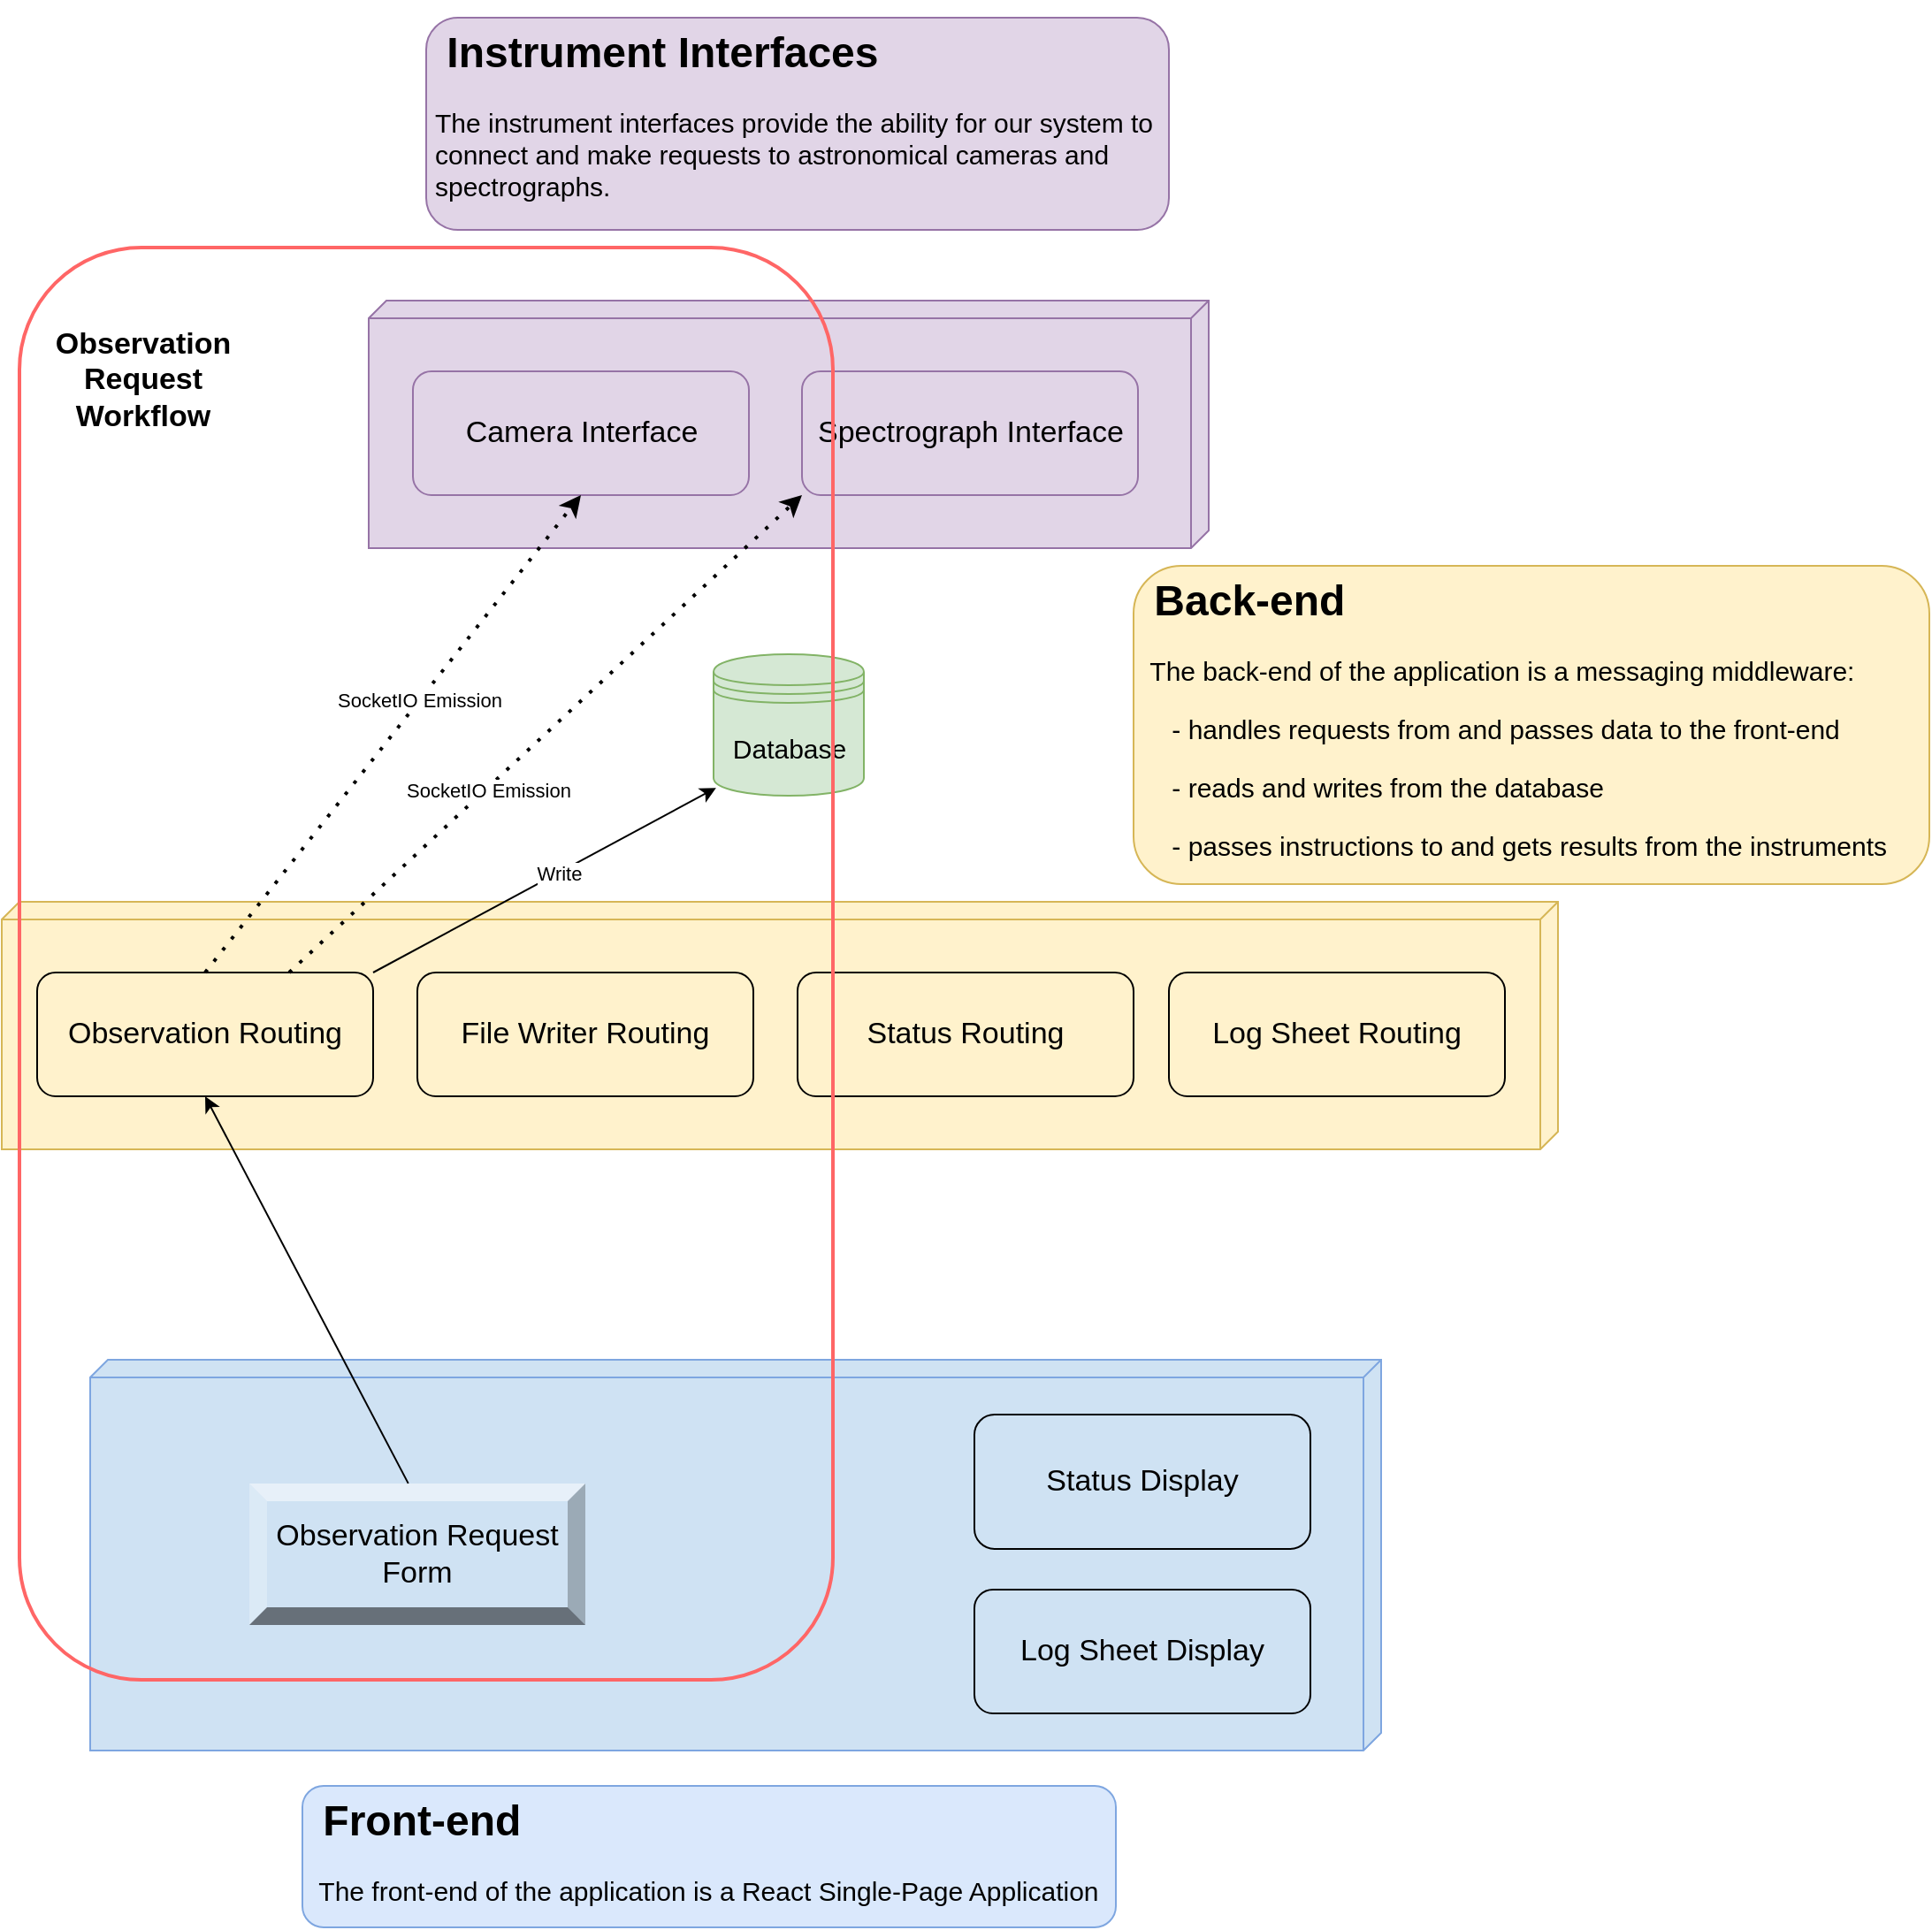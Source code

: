 <mxfile version="21.3.7" type="device">
  <diagram id="C5RBs43oDa-KdzZeNtuy" name="Page-1">
    <mxGraphModel dx="3646" dy="1427" grid="1" gridSize="10" guides="1" tooltips="1" connect="1" arrows="1" fold="1" page="1" pageScale="1" pageWidth="827" pageHeight="1169" math="0" shadow="0">
      <root>
        <mxCell id="WIyWlLk6GJQsqaUBKTNV-0" />
        <mxCell id="WIyWlLk6GJQsqaUBKTNV-1" parent="WIyWlLk6GJQsqaUBKTNV-0" />
        <mxCell id="trriuHN3cWuxNPZrD0Fz-50" value="" style="verticalAlign=top;align=left;spacingTop=8;spacingLeft=2;spacingRight=12;shape=cube;size=10;direction=south;fontStyle=4;html=1;fillColor=#cfe2f3ff;strokeColor=#7EA6E0;" parent="WIyWlLk6GJQsqaUBKTNV-1" vertex="1">
          <mxGeometry x="-820" y="969" width="730" height="221" as="geometry" />
        </mxCell>
        <mxCell id="trriuHN3cWuxNPZrD0Fz-9" value="" style="verticalAlign=top;align=left;spacingTop=8;spacingLeft=2;spacingRight=12;shape=cube;size=10;direction=south;fontStyle=4;html=1;fillColor=#FFF2CC;strokeColor=#d6b656;" parent="WIyWlLk6GJQsqaUBKTNV-1" vertex="1">
          <mxGeometry x="-870" y="710" width="880" height="140" as="geometry" />
        </mxCell>
        <mxCell id="trriuHN3cWuxNPZrD0Fz-8" value="&lt;font style=&quot;font-size: 13px;&quot;&gt;&lt;font style=&quot;font-size: 14px;&quot;&gt;&lt;font style=&quot;font-size: 15px;&quot;&gt;&lt;font style=&quot;font-size: 16px;&quot;&gt;&lt;font style=&quot;font-size: 17px;&quot;&gt;Observation Routing &lt;/font&gt;&lt;/font&gt;&lt;/font&gt;&lt;/font&gt;&lt;/font&gt;" style="rounded=1;whiteSpace=wrap;html=1;fillColor=#FFF2CC;" parent="WIyWlLk6GJQsqaUBKTNV-1" vertex="1">
          <mxGeometry x="-850" y="750" width="190" height="70" as="geometry" />
        </mxCell>
        <mxCell id="trriuHN3cWuxNPZrD0Fz-16" value="&lt;font style=&quot;font-size: 13px;&quot;&gt;&lt;font style=&quot;font-size: 14px;&quot;&gt;&lt;font style=&quot;font-size: 15px;&quot;&gt;&lt;font style=&quot;font-size: 16px;&quot;&gt;&lt;font style=&quot;font-size: 17px;&quot;&gt;Observation Request Form &lt;/font&gt;&lt;/font&gt;&lt;/font&gt;&lt;/font&gt;&lt;/font&gt;" style="labelPosition=center;verticalLabelPosition=middle;align=center;html=1;shape=mxgraph.basic.shaded_button;dx=10;fillColor=#cfe2f3ff;strokeColor=none;whiteSpace=wrap;fontSize=15;" parent="WIyWlLk6GJQsqaUBKTNV-1" vertex="1">
          <mxGeometry x="-730" y="1039" width="190" height="80" as="geometry" />
        </mxCell>
        <mxCell id="trriuHN3cWuxNPZrD0Fz-17" value="Database" style="shape=datastore;whiteSpace=wrap;html=1;fontSize=15;fillColor=#d5e8d4;strokeColor=#82b366;" parent="WIyWlLk6GJQsqaUBKTNV-1" vertex="1">
          <mxGeometry x="-467.5" y="570" width="85" height="80" as="geometry" />
        </mxCell>
        <mxCell id="trriuHN3cWuxNPZrD0Fz-18" value="" style="verticalAlign=top;align=left;spacingTop=8;spacingLeft=2;spacingRight=12;shape=cube;size=10;direction=south;fontStyle=4;html=1;fontSize=15;fillColor=#e1d5e7;strokeColor=#9673A6;" parent="WIyWlLk6GJQsqaUBKTNV-1" vertex="1">
          <mxGeometry x="-662.5" y="370" width="475" height="140" as="geometry" />
        </mxCell>
        <mxCell id="trriuHN3cWuxNPZrD0Fz-22" value="&lt;font style=&quot;font-size: 13px;&quot;&gt;&lt;font style=&quot;font-size: 14px;&quot;&gt;&lt;font style=&quot;font-size: 15px;&quot;&gt;&lt;font style=&quot;font-size: 16px;&quot;&gt;&lt;font style=&quot;font-size: 17px;&quot;&gt;Camera Interface &lt;/font&gt;&lt;/font&gt;&lt;/font&gt;&lt;/font&gt;&lt;/font&gt;" style="rounded=1;whiteSpace=wrap;html=1;fillColor=#e1d5e7;strokeColor=#9673a6;" parent="WIyWlLk6GJQsqaUBKTNV-1" vertex="1">
          <mxGeometry x="-637.5" y="410" width="190" height="70" as="geometry" />
        </mxCell>
        <mxCell id="trriuHN3cWuxNPZrD0Fz-23" value="&lt;font style=&quot;font-size: 13px;&quot;&gt;&lt;font style=&quot;font-size: 14px;&quot;&gt;&lt;font style=&quot;font-size: 15px;&quot;&gt;&lt;font style=&quot;font-size: 16px;&quot;&gt;&lt;font style=&quot;font-size: 17px;&quot;&gt;Spectrograph Interface &lt;/font&gt;&lt;/font&gt;&lt;/font&gt;&lt;/font&gt;&lt;/font&gt;" style="rounded=1;whiteSpace=wrap;html=1;fillColor=#e1d5e7;strokeColor=#9673a6;" parent="WIyWlLk6GJQsqaUBKTNV-1" vertex="1">
          <mxGeometry x="-417.5" y="410" width="190" height="70" as="geometry" />
        </mxCell>
        <mxCell id="trriuHN3cWuxNPZrD0Fz-28" value="&lt;font style=&quot;font-size: 13px;&quot;&gt;&lt;font style=&quot;font-size: 14px;&quot;&gt;&lt;font style=&quot;font-size: 15px;&quot;&gt;&lt;font style=&quot;font-size: 16px;&quot;&gt;&lt;font style=&quot;font-size: 17px;&quot;&gt;File Writer Routing &lt;/font&gt;&lt;/font&gt;&lt;/font&gt;&lt;/font&gt;&lt;/font&gt;" style="rounded=1;whiteSpace=wrap;html=1;fillColor=#FFF2CC;" parent="WIyWlLk6GJQsqaUBKTNV-1" vertex="1">
          <mxGeometry x="-635" y="750" width="190" height="70" as="geometry" />
        </mxCell>
        <mxCell id="trriuHN3cWuxNPZrD0Fz-29" value="&lt;font style=&quot;font-size: 13px;&quot;&gt;&lt;font style=&quot;font-size: 14px;&quot;&gt;&lt;font style=&quot;font-size: 15px;&quot;&gt;&lt;font style=&quot;font-size: 16px;&quot;&gt;&lt;font style=&quot;font-size: 17px;&quot;&gt;Log Sheet Routing &lt;/font&gt;&lt;/font&gt;&lt;/font&gt;&lt;/font&gt;&lt;/font&gt;" style="rounded=1;whiteSpace=wrap;html=1;fillColor=#FFF2CC;" parent="WIyWlLk6GJQsqaUBKTNV-1" vertex="1">
          <mxGeometry x="-210" y="750" width="190" height="70" as="geometry" />
        </mxCell>
        <mxCell id="trriuHN3cWuxNPZrD0Fz-30" value="&lt;font style=&quot;font-size: 13px;&quot;&gt;&lt;font style=&quot;font-size: 14px;&quot;&gt;&lt;font style=&quot;font-size: 15px;&quot;&gt;&lt;font style=&quot;font-size: 16px;&quot;&gt;&lt;font style=&quot;font-size: 17px;&quot;&gt;Status Routing &lt;/font&gt;&lt;/font&gt;&lt;/font&gt;&lt;/font&gt;&lt;/font&gt;" style="rounded=1;whiteSpace=wrap;html=1;fillColor=#FFF2CC;" parent="WIyWlLk6GJQsqaUBKTNV-1" vertex="1">
          <mxGeometry x="-420" y="750" width="190" height="70" as="geometry" />
        </mxCell>
        <mxCell id="trriuHN3cWuxNPZrD0Fz-54" value="&lt;div&gt;&lt;font style=&quot;font-size: 13px;&quot;&gt;&lt;font style=&quot;font-size: 14px;&quot;&gt;&lt;font style=&quot;font-size: 15px;&quot;&gt;&lt;font style=&quot;font-size: 16px;&quot;&gt;&lt;font style=&quot;font-size: 17px;&quot;&gt;Log Sheet Display&lt;/font&gt;&lt;/font&gt;&lt;/font&gt;&lt;/font&gt;&lt;/font&gt;&lt;/div&gt;" style="rounded=1;whiteSpace=wrap;html=1;fillColor=#cfe2f3ff;" parent="WIyWlLk6GJQsqaUBKTNV-1" vertex="1">
          <mxGeometry x="-320" y="1099" width="190" height="70" as="geometry" />
        </mxCell>
        <mxCell id="trriuHN3cWuxNPZrD0Fz-55" value="&lt;div&gt;&lt;font style=&quot;font-size: 13px;&quot;&gt;&lt;font style=&quot;font-size: 14px;&quot;&gt;&lt;font style=&quot;font-size: 15px;&quot;&gt;&lt;font style=&quot;font-size: 16px;&quot;&gt;&lt;font style=&quot;font-size: 17px;&quot;&gt;Status Display&lt;/font&gt;&lt;/font&gt;&lt;/font&gt;&lt;/font&gt;&lt;/font&gt;&lt;/div&gt;" style="rounded=1;whiteSpace=wrap;html=1;fillColor=#cfe2f3ff;" parent="WIyWlLk6GJQsqaUBKTNV-1" vertex="1">
          <mxGeometry x="-320" y="1000" width="190" height="76" as="geometry" />
        </mxCell>
        <mxCell id="owQVnNh3VHmtOtl6PyjV-1" value="" style="endArrow=classic;html=1;rounded=0;entryX=0.5;entryY=1;entryDx=0;entryDy=0;exitX=0.473;exitY=-0.001;exitDx=0;exitDy=0;exitPerimeter=0;endFill=1;" parent="WIyWlLk6GJQsqaUBKTNV-1" source="trriuHN3cWuxNPZrD0Fz-16" target="trriuHN3cWuxNPZrD0Fz-8" edge="1">
          <mxGeometry width="50" height="50" relative="1" as="geometry">
            <mxPoint x="-600" y="900" as="sourcePoint" />
            <mxPoint x="-270" y="830" as="targetPoint" />
          </mxGeometry>
        </mxCell>
        <mxCell id="owQVnNh3VHmtOtl6PyjV-2" value="" style="endArrow=classic;dashed=1;html=1;dashPattern=1 3;strokeWidth=2;rounded=0;startArrow=none;startFill=0;endFill=1;entryX=0.5;entryY=1;entryDx=0;entryDy=0;exitX=0.5;exitY=0;exitDx=0;exitDy=0;" parent="WIyWlLk6GJQsqaUBKTNV-1" source="trriuHN3cWuxNPZrD0Fz-8" target="trriuHN3cWuxNPZrD0Fz-22" edge="1">
          <mxGeometry width="50" height="50" relative="1" as="geometry">
            <mxPoint x="-680" y="630" as="sourcePoint" />
            <mxPoint x="-540" y="540" as="targetPoint" />
          </mxGeometry>
        </mxCell>
        <mxCell id="owQVnNh3VHmtOtl6PyjV-11" value="SocketIO Emission" style="edgeLabel;html=1;align=center;verticalAlign=middle;resizable=0;points=[];" parent="owQVnNh3VHmtOtl6PyjV-2" vertex="1" connectable="0">
          <mxGeometry x="0.134" y="1" relative="1" as="geometry">
            <mxPoint x="1" as="offset" />
          </mxGeometry>
        </mxCell>
        <mxCell id="owQVnNh3VHmtOtl6PyjV-3" value="" style="endArrow=classic;dashed=1;html=1;dashPattern=1 3;strokeWidth=2;rounded=0;startArrow=none;startFill=0;endFill=1;entryX=0;entryY=1;entryDx=0;entryDy=0;exitX=0.75;exitY=0;exitDx=0;exitDy=0;" parent="WIyWlLk6GJQsqaUBKTNV-1" source="trriuHN3cWuxNPZrD0Fz-8" target="trriuHN3cWuxNPZrD0Fz-23" edge="1">
          <mxGeometry width="50" height="50" relative="1" as="geometry">
            <mxPoint x="-670" y="640" as="sourcePoint" />
            <mxPoint x="-510" y="420" as="targetPoint" />
          </mxGeometry>
        </mxCell>
        <mxCell id="owQVnNh3VHmtOtl6PyjV-8" value="SocketIO Emission" style="edgeLabel;html=1;align=center;verticalAlign=middle;resizable=0;points=[];" parent="owQVnNh3VHmtOtl6PyjV-3" vertex="1" connectable="0">
          <mxGeometry x="-0.233" y="-1" relative="1" as="geometry">
            <mxPoint as="offset" />
          </mxGeometry>
        </mxCell>
        <mxCell id="owQVnNh3VHmtOtl6PyjV-6" value="&lt;h1&gt;&amp;nbsp;Back-end&lt;/h1&gt;&lt;p style=&quot;font-size: 15px;&quot;&gt;&lt;font style=&quot;font-size: 15px;&quot;&gt;&amp;nbsp;The back-end of the application is a messaging middleware:&amp;nbsp;&amp;nbsp;&lt;/font&gt;&lt;/p&gt;&lt;p style=&quot;font-size: 15px;&quot;&gt;&lt;font style=&quot;font-size: 15px;&quot;&gt;&amp;nbsp; &amp;nbsp; - handles requests from and passes data to the front-end&amp;nbsp;&lt;/font&gt;&lt;/p&gt;&lt;p style=&quot;font-size: 15px;&quot;&gt;&lt;font style=&quot;font-size: 15px;&quot;&gt;&amp;nbsp; &amp;nbsp; - reads and writes from the database&lt;/font&gt;&lt;/p&gt;&lt;p style=&quot;font-size: 15px;&quot;&gt;&lt;font style=&quot;font-size: 15px;&quot;&gt;&amp;nbsp; &amp;nbsp; - passes instructions to and gets results from the instruments&lt;/font&gt;&lt;/p&gt;" style="text;html=1;strokeColor=#D6B656;fillColor=#fff2cc;spacing=5;spacingTop=-20;whiteSpace=wrap;overflow=hidden;rounded=1;" parent="WIyWlLk6GJQsqaUBKTNV-1" vertex="1">
          <mxGeometry x="-230" y="520" width="450" height="180" as="geometry" />
        </mxCell>
        <mxCell id="owQVnNh3VHmtOtl6PyjV-9" value="" style="endArrow=classic;html=1;rounded=0;entryX=0.017;entryY=0.945;entryDx=0;entryDy=0;exitX=1;exitY=0;exitDx=0;exitDy=0;endFill=1;entryPerimeter=0;" parent="WIyWlLk6GJQsqaUBKTNV-1" source="trriuHN3cWuxNPZrD0Fz-8" target="trriuHN3cWuxNPZrD0Fz-17" edge="1">
          <mxGeometry width="50" height="50" relative="1" as="geometry">
            <mxPoint x="-450" y="650" as="sourcePoint" />
            <mxPoint x="-565" y="431" as="targetPoint" />
          </mxGeometry>
        </mxCell>
        <mxCell id="owQVnNh3VHmtOtl6PyjV-10" value="Write" style="edgeLabel;html=1;align=center;verticalAlign=middle;resizable=0;points=[];" parent="owQVnNh3VHmtOtl6PyjV-9" vertex="1" connectable="0">
          <mxGeometry x="0.086" relative="1" as="geometry">
            <mxPoint as="offset" />
          </mxGeometry>
        </mxCell>
        <mxCell id="owQVnNh3VHmtOtl6PyjV-12" value="&lt;h1&gt;&amp;nbsp;Front-end&lt;/h1&gt;&lt;p style=&quot;font-size: 15px;&quot;&gt;&lt;font style=&quot;font-size: 15px;&quot;&gt;&amp;nbsp;The front-end of the application is a React Single-Page Application&lt;/font&gt;&lt;/p&gt;" style="text;html=1;strokeColor=#7EA6E0;fillColor=#dae8fc;spacing=5;spacingTop=-20;whiteSpace=wrap;overflow=hidden;rounded=1;" parent="WIyWlLk6GJQsqaUBKTNV-1" vertex="1">
          <mxGeometry x="-700" y="1210" width="460" height="80" as="geometry" />
        </mxCell>
        <mxCell id="owQVnNh3VHmtOtl6PyjV-13" value="&lt;h1&gt;&amp;nbsp;Instrument Interfaces&lt;/h1&gt;&lt;p style=&quot;font-size: 15px;&quot;&gt;&lt;font style=&quot;font-size: 15px;&quot;&gt;The instrument interfaces provide the ability for our system to connect and make requests to astronomical cameras and spectrographs.&lt;/font&gt;&lt;/p&gt;" style="text;html=1;strokeColor=#9673A6;fillColor=#e1d5e7;spacing=5;spacingTop=-20;whiteSpace=wrap;overflow=hidden;rounded=1;" parent="WIyWlLk6GJQsqaUBKTNV-1" vertex="1">
          <mxGeometry x="-630" y="210" width="420" height="120" as="geometry" />
        </mxCell>
        <mxCell id="owQVnNh3VHmtOtl6PyjV-15" value="" style="rounded=1;whiteSpace=wrap;html=1;fillColor=none;strokeWidth=2;strokeColor=#FF6666;" parent="WIyWlLk6GJQsqaUBKTNV-1" vertex="1">
          <mxGeometry x="-860" y="340" width="460" height="810" as="geometry" />
        </mxCell>
        <mxCell id="owQVnNh3VHmtOtl6PyjV-16" value="&lt;b&gt;&lt;font style=&quot;font-size: 17px;&quot;&gt;Observation Request Workflow&lt;/font&gt;&lt;/b&gt;" style="text;html=1;strokeColor=none;fillColor=none;align=center;verticalAlign=middle;whiteSpace=wrap;rounded=0;" parent="WIyWlLk6GJQsqaUBKTNV-1" vertex="1">
          <mxGeometry x="-840" y="370" width="100" height="90" as="geometry" />
        </mxCell>
      </root>
    </mxGraphModel>
  </diagram>
</mxfile>
